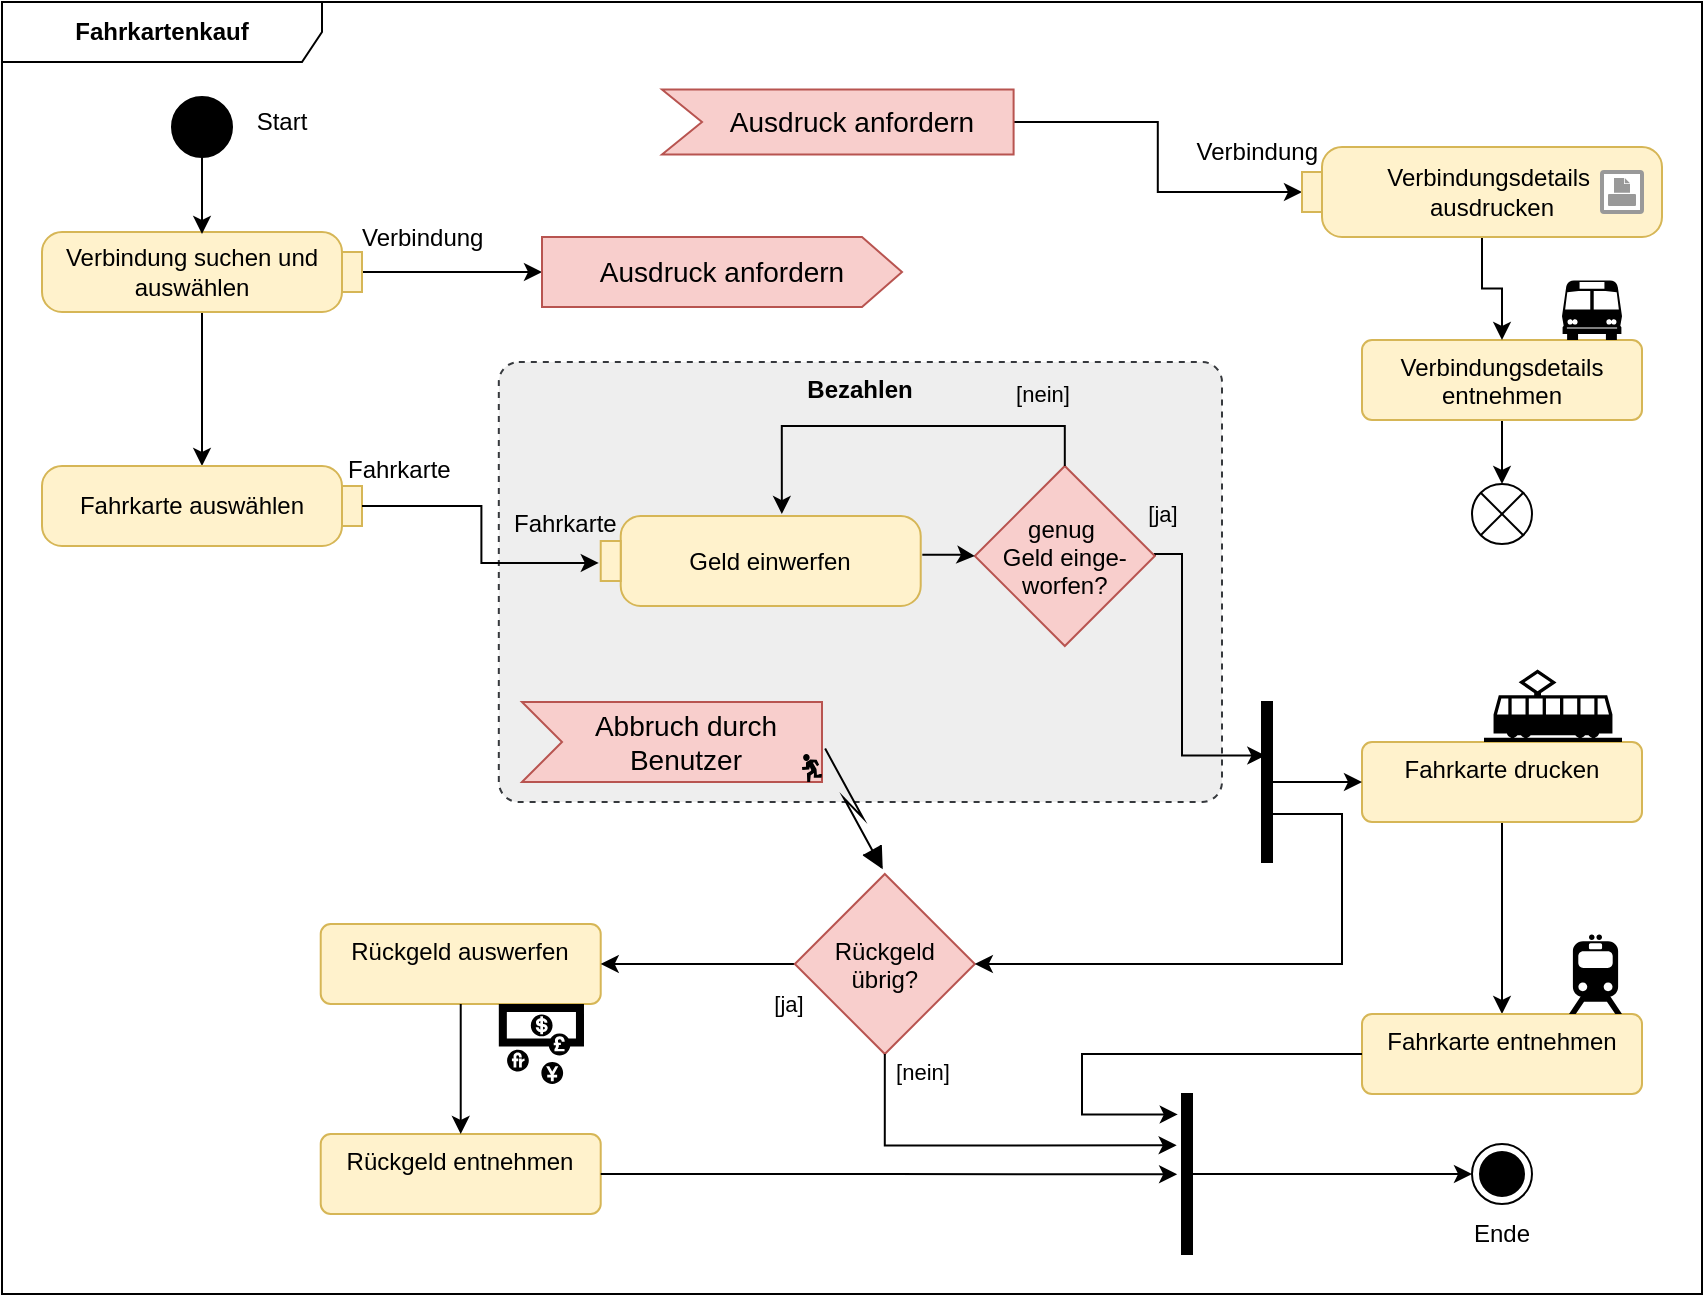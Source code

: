 <mxfile version="22.0.3" type="device">
  <diagram name="Page-1" id="b5b7bab2-c9e2-2cf4-8b2a-24fd1a2a6d21">
    <mxGraphModel dx="989" dy="579" grid="1" gridSize="10" guides="1" tooltips="1" connect="1" arrows="1" fold="1" page="1" pageScale="1" pageWidth="583" pageHeight="827" background="none" math="0" shadow="0">
      <root>
        <mxCell id="0" />
        <mxCell id="1" parent="0" />
        <mxCell id="thdOkJd9UW1bMP1AOYt0-2" value="Fahrkartenkauf" style="shape=umlFrame;whiteSpace=wrap;html=1;pointerEvents=0;recursiveResize=0;container=1;collapsible=0;width=160;fontStyle=1" parent="1" vertex="1">
          <mxGeometry x="10" y="64" width="850" height="646" as="geometry" />
        </mxCell>
        <mxCell id="thdOkJd9UW1bMP1AOYt0-12" value="&lt;div&gt;Bezahlen&lt;/div&gt;" style="html=1;align=center;verticalAlign=top;rounded=1;absoluteArcSize=1;arcSize=20;dashed=1;whiteSpace=wrap;fontStyle=1;fillColor=#eeeeee;strokeColor=#36393d;" parent="thdOkJd9UW1bMP1AOYt0-2" vertex="1">
          <mxGeometry x="248.41" y="180" width="361.59" height="220" as="geometry" />
        </mxCell>
        <mxCell id="thdOkJd9UW1bMP1AOYt0-16" value="&lt;div&gt;Abbruch durch Benutzer&lt;/div&gt;" style="html=1;shape=mxgraph.infographic.ribbonSimple;notch1=20;notch2=0;align=center;verticalAlign=middle;fontSize=14;fontStyle=0;fillColor=#f8cecc;flipH=0;spacingRight=0;spacingLeft=14;whiteSpace=wrap;strokeColor=#b85450;" parent="thdOkJd9UW1bMP1AOYt0-2" vertex="1">
          <mxGeometry x="260" y="350" width="150" height="40" as="geometry" />
        </mxCell>
        <mxCell id="thdOkJd9UW1bMP1AOYt0-41" value="&lt;div&gt;[ja]&lt;/div&gt;" style="edgeStyle=orthogonalEdgeStyle;rounded=0;orthogonalLoop=1;jettySize=auto;html=1;entryX=0.333;entryY=0.335;entryDx=0;entryDy=0;entryPerimeter=0;labelBackgroundColor=none;exitX=1;exitY=0.5;exitDx=0;exitDy=0;" parent="thdOkJd9UW1bMP1AOYt0-2" source="thdOkJd9UW1bMP1AOYt0-19" target="thdOkJd9UW1bMP1AOYt0-95" edge="1">
          <mxGeometry x="-0.941" y="20" relative="1" as="geometry">
            <mxPoint as="offset" />
            <Array as="points">
              <mxPoint x="576" y="276" />
              <mxPoint x="590" y="276" />
              <mxPoint x="590" y="377" />
            </Array>
          </mxGeometry>
        </mxCell>
        <mxCell id="thdOkJd9UW1bMP1AOYt0-19" value="genug &#xa;Geld einge-&#xa;worfen?" style="rhombus;fillColor=#f8cecc;strokeColor=#b85450;" parent="thdOkJd9UW1bMP1AOYt0-2" vertex="1">
          <mxGeometry x="486.41" y="232" width="90" height="90" as="geometry" />
        </mxCell>
        <mxCell id="lMVtf_nn8t_37KneMAOE-4" style="edgeStyle=orthogonalEdgeStyle;rounded=0;orthogonalLoop=1;jettySize=auto;html=1;entryX=0.5;entryY=0;entryDx=0;entryDy=0;" parent="thdOkJd9UW1bMP1AOYt0-2" source="thdOkJd9UW1bMP1AOYt0-28" target="thdOkJd9UW1bMP1AOYt0-110" edge="1">
          <mxGeometry relative="1" as="geometry" />
        </mxCell>
        <mxCell id="thdOkJd9UW1bMP1AOYt0-28" value="Verbindungsdetails entnehmen" style="html=1;align=center;verticalAlign=top;rounded=1;absoluteArcSize=1;arcSize=10;dashed=0;whiteSpace=wrap;fillColor=#fff2cc;strokeColor=#d6b656;" parent="thdOkJd9UW1bMP1AOYt0-2" vertex="1">
          <mxGeometry x="680" y="169" width="140" height="40" as="geometry" />
        </mxCell>
        <mxCell id="thdOkJd9UW1bMP1AOYt0-43" style="edgeStyle=orthogonalEdgeStyle;rounded=0;orthogonalLoop=1;jettySize=auto;html=1;" parent="thdOkJd9UW1bMP1AOYt0-2" source="thdOkJd9UW1bMP1AOYt0-26" target="thdOkJd9UW1bMP1AOYt0-42" edge="1">
          <mxGeometry relative="1" as="geometry" />
        </mxCell>
        <mxCell id="thdOkJd9UW1bMP1AOYt0-26" value="&lt;div&gt;Fahrkarte drucken&lt;/div&gt;" style="html=1;align=center;verticalAlign=top;rounded=1;absoluteArcSize=1;arcSize=10;dashed=0;whiteSpace=wrap;fillColor=#fff2cc;strokeColor=#d6b656;" parent="thdOkJd9UW1bMP1AOYt0-2" vertex="1">
          <mxGeometry x="680.0" y="370" width="140" height="40" as="geometry" />
        </mxCell>
        <mxCell id="thdOkJd9UW1bMP1AOYt0-25" value="Rückgeld auswerfen" style="html=1;align=center;verticalAlign=top;rounded=1;absoluteArcSize=1;arcSize=10;dashed=0;whiteSpace=wrap;fillColor=#fff2cc;strokeColor=#d6b656;" parent="thdOkJd9UW1bMP1AOYt0-2" vertex="1">
          <mxGeometry x="159.36" y="461" width="140" height="40" as="geometry" />
        </mxCell>
        <mxCell id="thdOkJd9UW1bMP1AOYt0-45" value="&lt;div&gt;[ja]&lt;/div&gt;" style="edgeStyle=orthogonalEdgeStyle;rounded=0;orthogonalLoop=1;jettySize=auto;html=1;exitX=0;exitY=0.5;exitDx=0;exitDy=0;" parent="thdOkJd9UW1bMP1AOYt0-2" source="thdOkJd9UW1bMP1AOYt0-44" target="thdOkJd9UW1bMP1AOYt0-25" edge="1">
          <mxGeometry x="-0.938" y="20" relative="1" as="geometry">
            <mxPoint as="offset" />
          </mxGeometry>
        </mxCell>
        <mxCell id="thdOkJd9UW1bMP1AOYt0-44" value="Rückgeld&#xa;übrig?" style="rhombus;fillColor=#f8cecc;strokeColor=#b85450;" parent="thdOkJd9UW1bMP1AOYt0-2" vertex="1">
          <mxGeometry x="396.41" y="436" width="90" height="90" as="geometry" />
        </mxCell>
        <mxCell id="thdOkJd9UW1bMP1AOYt0-91" value="" style="edgeStyle=orthogonalEdgeStyle;rounded=0;orthogonalLoop=1;jettySize=auto;html=1;exitX=-0.005;exitY=0.43;exitDx=0;exitDy=0;exitPerimeter=0;" parent="thdOkJd9UW1bMP1AOYt0-2" source="thdOkJd9UW1bMP1AOYt0-90" target="thdOkJd9UW1bMP1AOYt0-19" edge="1">
          <mxGeometry relative="1" as="geometry">
            <mxPoint x="378.91" y="225" as="sourcePoint" />
          </mxGeometry>
        </mxCell>
        <mxCell id="thdOkJd9UW1bMP1AOYt0-80" style="edgeStyle=orthogonalEdgeStyle;rounded=0;orthogonalLoop=1;jettySize=auto;html=1;" parent="thdOkJd9UW1bMP1AOYt0-2" source="thdOkJd9UW1bMP1AOYt0-70" target="thdOkJd9UW1bMP1AOYt0-87" edge="1">
          <mxGeometry relative="1" as="geometry">
            <mxPoint x="100" y="200" as="targetPoint" />
          </mxGeometry>
        </mxCell>
        <mxCell id="lMVtf_nn8t_37KneMAOE-8" style="edgeStyle=orthogonalEdgeStyle;rounded=0;orthogonalLoop=1;jettySize=auto;html=1;" parent="thdOkJd9UW1bMP1AOYt0-2" source="thdOkJd9UW1bMP1AOYt0-70" target="thdOkJd9UW1bMP1AOYt0-73" edge="1">
          <mxGeometry relative="1" as="geometry" />
        </mxCell>
        <mxCell id="thdOkJd9UW1bMP1AOYt0-70" value="Verbindung suchen und auswählen" style="shape=mxgraph.uml25.action;html=1;align=center;verticalAlign=middle;absoluteArcSize=1;arcSize=10;dashed=0;spacingRight=10;whiteSpace=wrap;fillColor=#fff2cc;strokeColor=#d6b656;" parent="thdOkJd9UW1bMP1AOYt0-2" vertex="1">
          <mxGeometry x="20" y="115" width="160" height="40" as="geometry" />
        </mxCell>
        <mxCell id="thdOkJd9UW1bMP1AOYt0-71" value="Verbindung" style="text;verticalAlign=middle;align=left;html=1;" parent="thdOkJd9UW1bMP1AOYt0-2" vertex="1">
          <mxGeometry x="177.5" y="102.5" width="70.909" height="30" as="geometry" />
        </mxCell>
        <mxCell id="thdOkJd9UW1bMP1AOYt0-73" value="Ausdruck anfordern" style="html=1;shape=mxgraph.infographic.ribbonSimple;notch1=0;notch2=20;align=center;verticalAlign=middle;fontSize=14;fontStyle=0;fillColor=#f8cecc;whiteSpace=wrap;strokeColor=#b85450;" parent="thdOkJd9UW1bMP1AOYt0-2" vertex="1">
          <mxGeometry x="270" y="117.5" width="180" height="35" as="geometry" />
        </mxCell>
        <mxCell id="thdOkJd9UW1bMP1AOYt0-83" style="edgeStyle=orthogonalEdgeStyle;rounded=0;orthogonalLoop=1;jettySize=auto;html=1;exitX=1;exitY=0.5;exitDx=0;exitDy=0;exitPerimeter=0;" parent="thdOkJd9UW1bMP1AOYt0-2" source="thdOkJd9UW1bMP1AOYt0-78" target="thdOkJd9UW1bMP1AOYt0-81" edge="1">
          <mxGeometry relative="1" as="geometry" />
        </mxCell>
        <mxCell id="thdOkJd9UW1bMP1AOYt0-78" value="Ausdruck anfordern" style="html=1;shape=mxgraph.infographic.ribbonSimple;notch1=20;notch2=0;align=center;verticalAlign=middle;fontSize=14;fontStyle=0;fillColor=#f8cecc;flipH=0;spacingRight=0;spacingLeft=14;whiteSpace=wrap;strokeColor=#b85450;" parent="thdOkJd9UW1bMP1AOYt0-2" vertex="1">
          <mxGeometry x="330" y="43.75" width="175.8" height="32.5" as="geometry" />
        </mxCell>
        <mxCell id="lMVtf_nn8t_37KneMAOE-3" style="edgeStyle=orthogonalEdgeStyle;rounded=0;orthogonalLoop=1;jettySize=auto;html=1;entryX=0.5;entryY=0;entryDx=0;entryDy=0;" parent="thdOkJd9UW1bMP1AOYt0-2" source="thdOkJd9UW1bMP1AOYt0-81" target="thdOkJd9UW1bMP1AOYt0-28" edge="1">
          <mxGeometry relative="1" as="geometry" />
        </mxCell>
        <mxCell id="thdOkJd9UW1bMP1AOYt0-81" value="&lt;div&gt;Verbindungsdetails&amp;nbsp;&lt;/div&gt;&lt;div&gt;ausdrucken&lt;/div&gt;" style="shape=mxgraph.uml25.action;html=1;align=center;verticalAlign=middle;absoluteArcSize=1;arcSize=10;dashed=0;spacingLeft=10;flipH=1;whiteSpace=wrap;fillColor=#fff2cc;strokeColor=#d6b656;" parent="thdOkJd9UW1bMP1AOYt0-2" vertex="1">
          <mxGeometry x="650" y="72.5" width="180" height="45" as="geometry" />
        </mxCell>
        <mxCell id="thdOkJd9UW1bMP1AOYt0-82" value="Verbindung" style="text;verticalAlign=middle;align=right;html=1;" parent="thdOkJd9UW1bMP1AOYt0-2" vertex="1">
          <mxGeometry x="571.407" y="52.5" width="87.273" height="45" as="geometry" />
        </mxCell>
        <mxCell id="thdOkJd9UW1bMP1AOYt0-85" value="" style="shape=mxgraph.lean_mapping.electronic_info_flow_edge;html=1;rounded=0;entryX=0.5;entryY=0;entryDx=0;entryDy=0;exitX=1;exitY=0.5;exitDx=0;exitDy=0;exitPerimeter=0;" parent="thdOkJd9UW1bMP1AOYt0-2" source="thdOkJd9UW1bMP1AOYt0-16" target="thdOkJd9UW1bMP1AOYt0-44" edge="1">
          <mxGeometry width="160" relative="1" as="geometry">
            <mxPoint x="584.82" y="400" as="sourcePoint" />
            <mxPoint x="744.82" y="400" as="targetPoint" />
          </mxGeometry>
        </mxCell>
        <mxCell id="thdOkJd9UW1bMP1AOYt0-87" value="Fahrkarte auswählen" style="shape=mxgraph.uml25.action;html=1;align=center;verticalAlign=middle;absoluteArcSize=1;arcSize=10;dashed=0;spacingRight=10;whiteSpace=wrap;fillColor=#fff2cc;strokeColor=#d6b656;" parent="thdOkJd9UW1bMP1AOYt0-2" vertex="1">
          <mxGeometry x="20" y="232" width="160" height="40" as="geometry" />
        </mxCell>
        <mxCell id="thdOkJd9UW1bMP1AOYt0-89" value="Fahrkarte" style="text;verticalAlign=middle;align=left;html=1;" parent="thdOkJd9UW1bMP1AOYt0-2" vertex="1">
          <mxGeometry x="171.0" y="219" width="70.909" height="30" as="geometry" />
        </mxCell>
        <mxCell id="thdOkJd9UW1bMP1AOYt0-90" value="Geld einwerfen" style="shape=mxgraph.uml25.action;html=1;align=center;verticalAlign=middle;absoluteArcSize=1;arcSize=10;dashed=0;spacingLeft=10;flipH=1;whiteSpace=wrap;fillColor=#fff2cc;strokeColor=#d6b656;" parent="thdOkJd9UW1bMP1AOYt0-2" vertex="1">
          <mxGeometry x="299.36" y="257" width="160" height="45" as="geometry" />
        </mxCell>
        <mxCell id="thdOkJd9UW1bMP1AOYt0-93" style="edgeStyle=orthogonalEdgeStyle;rounded=0;orthogonalLoop=1;jettySize=auto;html=1;entryX=1.006;entryY=0.522;entryDx=0;entryDy=0;entryPerimeter=0;" parent="thdOkJd9UW1bMP1AOYt0-2" source="thdOkJd9UW1bMP1AOYt0-87" target="thdOkJd9UW1bMP1AOYt0-90" edge="1">
          <mxGeometry relative="1" as="geometry" />
        </mxCell>
        <mxCell id="thdOkJd9UW1bMP1AOYt0-94" value="Fahrkarte" style="text;verticalAlign=middle;align=left;html=1;" parent="thdOkJd9UW1bMP1AOYt0-2" vertex="1">
          <mxGeometry x="254.41" y="246" width="70.909" height="30" as="geometry" />
        </mxCell>
        <mxCell id="thdOkJd9UW1bMP1AOYt0-116" style="edgeStyle=orthogonalEdgeStyle;rounded=0;orthogonalLoop=1;jettySize=auto;html=1;" parent="thdOkJd9UW1bMP1AOYt0-2" source="thdOkJd9UW1bMP1AOYt0-95" target="thdOkJd9UW1bMP1AOYt0-26" edge="1">
          <mxGeometry relative="1" as="geometry" />
        </mxCell>
        <mxCell id="thdOkJd9UW1bMP1AOYt0-117" style="edgeStyle=orthogonalEdgeStyle;rounded=0;orthogonalLoop=1;jettySize=auto;html=1;" parent="thdOkJd9UW1bMP1AOYt0-2" source="thdOkJd9UW1bMP1AOYt0-95" target="thdOkJd9UW1bMP1AOYt0-44" edge="1">
          <mxGeometry relative="1" as="geometry">
            <Array as="points">
              <mxPoint x="670" y="406" />
              <mxPoint x="670" y="481" />
            </Array>
          </mxGeometry>
        </mxCell>
        <mxCell id="thdOkJd9UW1bMP1AOYt0-95" value="" style="html=1;points=[];perimeter=orthogonalPerimeter;fillColor=strokeColor;" parent="thdOkJd9UW1bMP1AOYt0-2" vertex="1">
          <mxGeometry x="630.0" y="350" width="5" height="80" as="geometry" />
        </mxCell>
        <mxCell id="thdOkJd9UW1bMP1AOYt0-108" value="&lt;div&gt;[nein]&lt;/div&gt;" style="edgeStyle=orthogonalEdgeStyle;rounded=0;orthogonalLoop=1;jettySize=auto;html=1;entryX=0.5;entryY=1;entryDx=0;entryDy=0;endArrow=none;endFill=0;startArrow=classic;startFill=1;exitX=-0.533;exitY=0.321;exitDx=0;exitDy=0;exitPerimeter=0;" parent="thdOkJd9UW1bMP1AOYt0-2" source="thdOkJd9UW1bMP1AOYt0-101" target="thdOkJd9UW1bMP1AOYt0-44" edge="1">
          <mxGeometry x="0.908" y="-19" relative="1" as="geometry">
            <mxPoint x="560" y="556" as="sourcePoint" />
            <Array as="points">
              <mxPoint x="441" y="572" />
            </Array>
            <mxPoint as="offset" />
          </mxGeometry>
        </mxCell>
        <mxCell id="lMVtf_nn8t_37KneMAOE-9" style="edgeStyle=orthogonalEdgeStyle;rounded=0;orthogonalLoop=1;jettySize=auto;html=1;" parent="thdOkJd9UW1bMP1AOYt0-2" source="thdOkJd9UW1bMP1AOYt0-101" target="thdOkJd9UW1bMP1AOYt0-34" edge="1">
          <mxGeometry relative="1" as="geometry" />
        </mxCell>
        <mxCell id="thdOkJd9UW1bMP1AOYt0-101" value="" style="html=1;points=[];perimeter=orthogonalPerimeter;fillColor=strokeColor;" parent="thdOkJd9UW1bMP1AOYt0-2" vertex="1">
          <mxGeometry x="590.0" y="546" width="5" height="80" as="geometry" />
        </mxCell>
        <mxCell id="thdOkJd9UW1bMP1AOYt0-42" value="Fahrkarte entnehmen" style="html=1;align=center;verticalAlign=top;rounded=1;absoluteArcSize=1;arcSize=10;dashed=0;whiteSpace=wrap;fillColor=#fff2cc;strokeColor=#d6b656;" parent="thdOkJd9UW1bMP1AOYt0-2" vertex="1">
          <mxGeometry x="680.0" y="506" width="140" height="40" as="geometry" />
        </mxCell>
        <mxCell id="thdOkJd9UW1bMP1AOYt0-110" value="" style="shape=sumEllipse;perimeter=ellipsePerimeter;html=1;backgroundOutline=1;" parent="thdOkJd9UW1bMP1AOYt0-2" vertex="1">
          <mxGeometry x="735" y="241" width="30" height="30" as="geometry" />
        </mxCell>
        <mxCell id="thdOkJd9UW1bMP1AOYt0-113" value="Start" style="text;html=1;strokeColor=none;fillColor=none;align=center;verticalAlign=middle;whiteSpace=wrap;rounded=0;" parent="thdOkJd9UW1bMP1AOYt0-2" vertex="1">
          <mxGeometry x="110" y="45" width="60" height="30" as="geometry" />
        </mxCell>
        <mxCell id="lMVtf_nn8t_37KneMAOE-1" value="" style="ellipse;fillColor=strokeColor;html=1;" parent="thdOkJd9UW1bMP1AOYt0-2" vertex="1">
          <mxGeometry x="85" y="47.5" width="30" height="30" as="geometry" />
        </mxCell>
        <mxCell id="lMVtf_nn8t_37KneMAOE-2" style="edgeStyle=orthogonalEdgeStyle;rounded=0;orthogonalLoop=1;jettySize=auto;html=1;entryX=0.5;entryY=0.025;entryDx=0;entryDy=0;entryPerimeter=0;" parent="thdOkJd9UW1bMP1AOYt0-2" source="lMVtf_nn8t_37KneMAOE-1" target="thdOkJd9UW1bMP1AOYt0-70" edge="1">
          <mxGeometry relative="1" as="geometry" />
        </mxCell>
        <mxCell id="lMVtf_nn8t_37KneMAOE-5" value="[nein]" style="edgeStyle=orthogonalEdgeStyle;rounded=0;orthogonalLoop=1;jettySize=auto;html=1;entryX=0.434;entryY=-0.022;entryDx=0;entryDy=0;entryPerimeter=0;exitX=0.5;exitY=0;exitDx=0;exitDy=0;labelBackgroundColor=none;" parent="thdOkJd9UW1bMP1AOYt0-2" source="thdOkJd9UW1bMP1AOYt0-19" target="thdOkJd9UW1bMP1AOYt0-90" edge="1">
          <mxGeometry x="-0.694" y="-16" relative="1" as="geometry">
            <mxPoint as="offset" />
          </mxGeometry>
        </mxCell>
        <mxCell id="thdOkJd9UW1bMP1AOYt0-34" value="" style="ellipse;html=1;shape=endState;fillColor=strokeColor;" parent="thdOkJd9UW1bMP1AOYt0-2" vertex="1">
          <mxGeometry x="735.0" y="571" width="30" height="30" as="geometry" />
        </mxCell>
        <mxCell id="thdOkJd9UW1bMP1AOYt0-102" value="Rückgeld entnehmen" style="html=1;align=center;verticalAlign=top;rounded=1;absoluteArcSize=1;arcSize=10;dashed=0;whiteSpace=wrap;fillColor=#fff2cc;strokeColor=#d6b656;" parent="thdOkJd9UW1bMP1AOYt0-2" vertex="1">
          <mxGeometry x="159.36" y="566" width="140" height="40" as="geometry" />
        </mxCell>
        <mxCell id="thdOkJd9UW1bMP1AOYt0-118" style="edgeStyle=orthogonalEdgeStyle;rounded=0;orthogonalLoop=1;jettySize=auto;html=1;" parent="thdOkJd9UW1bMP1AOYt0-2" source="thdOkJd9UW1bMP1AOYt0-25" target="thdOkJd9UW1bMP1AOYt0-102" edge="1">
          <mxGeometry relative="1" as="geometry" />
        </mxCell>
        <mxCell id="lMVtf_nn8t_37KneMAOE-6" style="edgeStyle=orthogonalEdgeStyle;rounded=0;orthogonalLoop=1;jettySize=auto;html=1;entryX=-0.486;entryY=0.502;entryDx=0;entryDy=0;entryPerimeter=0;" parent="thdOkJd9UW1bMP1AOYt0-2" source="thdOkJd9UW1bMP1AOYt0-102" target="thdOkJd9UW1bMP1AOYt0-101" edge="1">
          <mxGeometry relative="1" as="geometry">
            <mxPoint x="570" y="586" as="targetPoint" />
          </mxGeometry>
        </mxCell>
        <mxCell id="lMVtf_nn8t_37KneMAOE-7" style="edgeStyle=orthogonalEdgeStyle;rounded=0;orthogonalLoop=1;jettySize=auto;html=1;entryX=-0.424;entryY=0.128;entryDx=0;entryDy=0;entryPerimeter=0;" parent="thdOkJd9UW1bMP1AOYt0-2" source="thdOkJd9UW1bMP1AOYt0-42" target="thdOkJd9UW1bMP1AOYt0-101" edge="1">
          <mxGeometry relative="1" as="geometry">
            <mxPoint x="570" y="556" as="targetPoint" />
            <Array as="points">
              <mxPoint x="540" y="526" />
              <mxPoint x="540" y="556" />
            </Array>
          </mxGeometry>
        </mxCell>
        <mxCell id="thdOkJd9UW1bMP1AOYt0-114" value="Ende" style="text;html=1;strokeColor=none;fillColor=none;align=center;verticalAlign=middle;whiteSpace=wrap;rounded=0;" parent="thdOkJd9UW1bMP1AOYt0-2" vertex="1">
          <mxGeometry x="720" y="601" width="60" height="30" as="geometry" />
        </mxCell>
        <mxCell id="whoB-7yYbdawXHeUT26k-6" value="" style="shape=mxgraph.signs.transportation.tram_2;html=1;pointerEvents=1;fillColor=#000000;strokeColor=none;verticalLabelPosition=bottom;verticalAlign=top;align=center;sketch=0;" parent="thdOkJd9UW1bMP1AOYt0-2" vertex="1">
          <mxGeometry x="741" y="333.76" width="69" height="36.24" as="geometry" />
        </mxCell>
        <mxCell id="whoB-7yYbdawXHeUT26k-5" value="" style="shape=mxgraph.signs.transportation.train_2;html=1;pointerEvents=1;fillColor=#000000;strokeColor=none;verticalLabelPosition=bottom;verticalAlign=top;align=center;sketch=0;" parent="thdOkJd9UW1bMP1AOYt0-2" vertex="1">
          <mxGeometry x="783.5" y="466.25" width="26.5" height="39.75" as="geometry" />
        </mxCell>
        <mxCell id="whoB-7yYbdawXHeUT26k-4" value="" style="shape=mxgraph.signs.transportation.bus_1;html=1;pointerEvents=1;fillColor=#000000;strokeColor=none;verticalLabelPosition=bottom;verticalAlign=top;align=center;sketch=0;" parent="thdOkJd9UW1bMP1AOYt0-2" vertex="1">
          <mxGeometry x="780" y="139.3" width="30" height="29.7" as="geometry" />
        </mxCell>
        <mxCell id="gDJ90eGlLv3vjNqhEQWV-1" value="" style="shape=mxgraph.signs.travel.currency_exchange;html=1;pointerEvents=1;fillColor=#000000;strokeColor=none;verticalLabelPosition=bottom;verticalAlign=top;align=center;sketch=0;" vertex="1" parent="thdOkJd9UW1bMP1AOYt0-2">
          <mxGeometry x="248.41" y="501" width="42.58" height="40" as="geometry" />
        </mxCell>
        <mxCell id="gDJ90eGlLv3vjNqhEQWV-2" value="" style="shape=mxgraph.signs.sports.running;html=1;pointerEvents=1;fillColor=#000000;strokeColor=none;verticalLabelPosition=bottom;verticalAlign=top;align=center;sketch=0;" vertex="1" parent="thdOkJd9UW1bMP1AOYt0-2">
          <mxGeometry x="400" y="376" width="10" height="14" as="geometry" />
        </mxCell>
        <mxCell id="gDJ90eGlLv3vjNqhEQWV-3" value="" style="strokeColor=#999999;verticalLabelPosition=bottom;shadow=0;dashed=0;verticalAlign=top;strokeWidth=2;html=1;shape=mxgraph.mockup.misc.printIcon;" vertex="1" parent="thdOkJd9UW1bMP1AOYt0-2">
          <mxGeometry x="800" y="85" width="20" height="20" as="geometry" />
        </mxCell>
      </root>
    </mxGraphModel>
  </diagram>
</mxfile>
